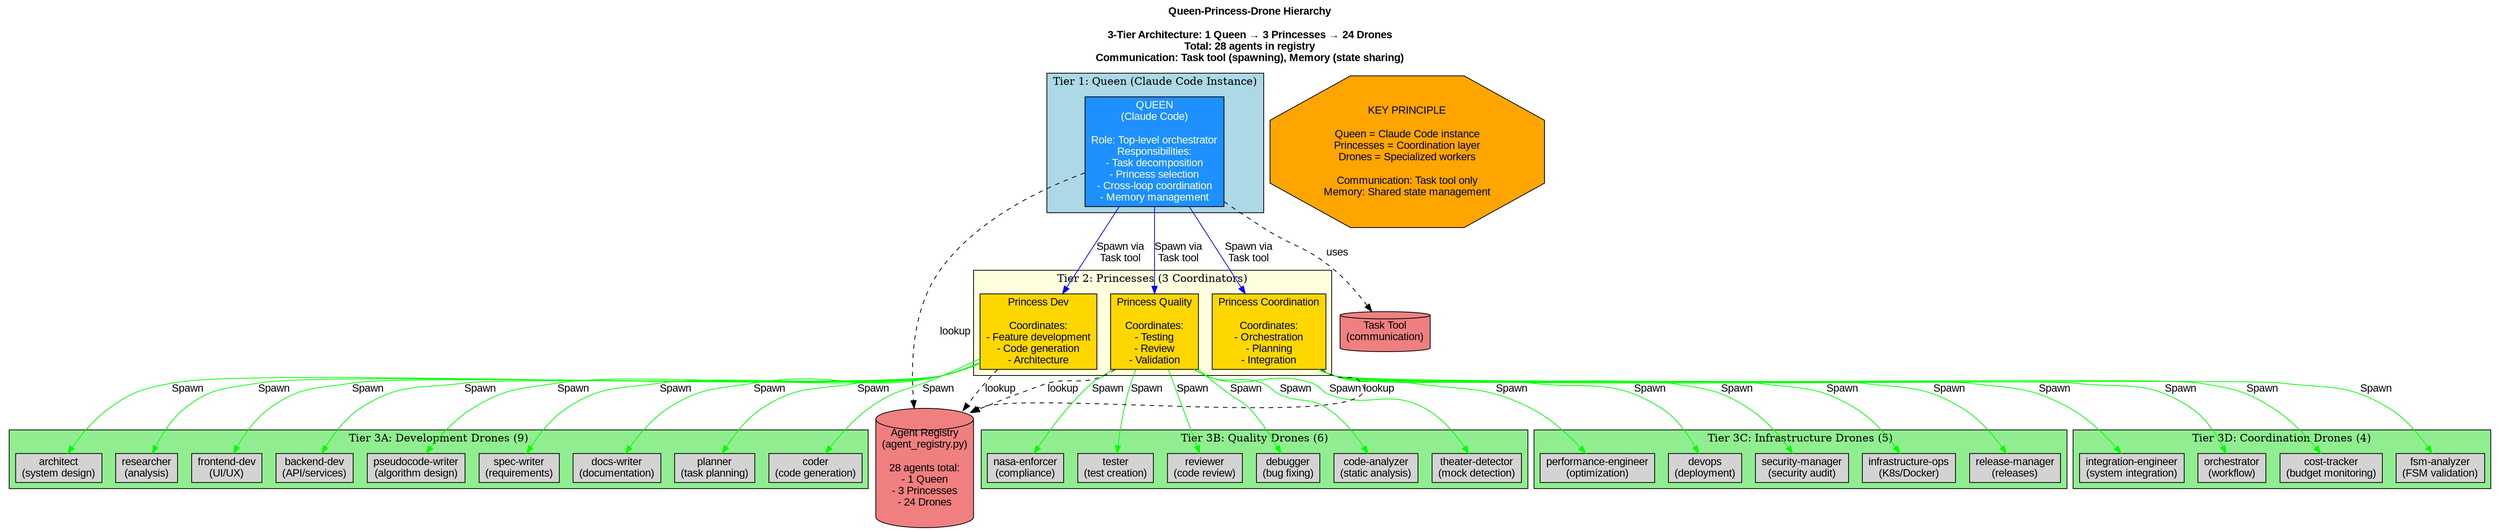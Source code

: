 digraph Queen_Princess_Drone_Hierarchy {
    rankdir=TB;
    compound=true;
    node [shape=box, style=filled, fontname="Arial"];
    edge [fontname="Arial"];

    // Queen Tier
    subgraph cluster_queen {
        label="Tier 1: Queen (Claude Code Instance)";
        fillcolor=lightblue;
        style=filled;

        queen [shape=box, label="QUEEN\n(Claude Code)\n\nRole: Top-level orchestrator\nResponsibilities:\n- Task decomposition\n- Princess selection\n- Cross-loop coordination\n- Memory management", fillcolor=dodgerblue, fontcolor=white];
    }

    // Princess Tier
    subgraph cluster_princess {
        label="Tier 2: Princesses (3 Coordinators)";
        fillcolor=lightyellow;
        style=filled;

        princess_dev [label="Princess Dev\n\nCoordinates:\n- Feature development\n- Code generation\n- Architecture", fillcolor=gold];
        princess_quality [label="Princess Quality\n\nCoordinates:\n- Testing\n- Review\n- Validation", fillcolor=gold];
        princess_coord [label="Princess Coordination\n\nCoordinates:\n- Orchestration\n- Planning\n- Integration", fillcolor=gold];
    }

    // Drone Tier - Development Drones
    subgraph cluster_drones_dev {
        label="Tier 3A: Development Drones (9)";
        fillcolor=lightgreen;
        style=filled;

        drone_coder [label="coder\n(code generation)"];
        drone_architect [label="architect\n(system design)"];
        drone_researcher [label="researcher\n(analysis)"];
        drone_frontend [label="frontend-dev\n(UI/UX)"];
        drone_backend [label="backend-dev\n(API/services)"];
        drone_pseudocode [label="pseudocode-writer\n(algorithm design)"];
        drone_spec [label="spec-writer\n(requirements)"];
        drone_docs [label="docs-writer\n(documentation)"];
        drone_planner [label="planner\n(task planning)"];
    }

    // Drone Tier - Quality Drones
    subgraph cluster_drones_quality {
        label="Tier 3B: Quality Drones (6)";
        fillcolor=lightgreen;
        style=filled;

        drone_tester [label="tester\n(test creation)"];
        drone_reviewer [label="reviewer\n(code review)"];
        drone_debugger [label="debugger\n(bug fixing)"];
        drone_analyzer [label="code-analyzer\n(static analysis)"];
        drone_theater [label="theater-detector\n(mock detection)"];
        drone_nasa [label="nasa-enforcer\n(compliance)"];
    }

    // Drone Tier - Infrastructure Drones
    subgraph cluster_drones_infra {
        label="Tier 3C: Infrastructure Drones (5)";
        fillcolor=lightgreen;
        style=filled;

        drone_devops [label="devops\n(deployment)"];
        drone_security [label="security-manager\n(security audit)"];
        drone_infra [label="infrastructure-ops\n(K8s/Docker)"];
        drone_release [label="release-manager\n(releases)"];
        drone_perf [label="performance-engineer\n(optimization)"];
    }

    // Drone Tier - Coordination Drones
    subgraph cluster_drones_coord {
        label="Tier 3D: Coordination Drones (4)";
        fillcolor=lightgreen;
        style=filled;

        drone_integration [label="integration-engineer\n(system integration)"];
        drone_orchestrator [label="orchestrator\n(workflow)"];
        drone_cost [label="cost-tracker\n(budget monitoring)"];
        drone_fsm [label="fsm-analyzer\n(FSM validation)"];
    }

    // Communication Flow
    queen -> princess_dev [label="Spawn via\nTask tool", color=blue];
    queen -> princess_quality [label="Spawn via\nTask tool", color=blue];
    queen -> princess_coord [label="Spawn via\nTask tool", color=blue];

    princess_dev -> drone_coder [label="Spawn", color=green];
    princess_dev -> drone_architect [label="Spawn", color=green];
    princess_dev -> drone_researcher [label="Spawn", color=green];
    princess_dev -> drone_frontend [label="Spawn", color=green];
    princess_dev -> drone_backend [label="Spawn", color=green];
    princess_dev -> drone_pseudocode [label="Spawn", color=green];
    princess_dev -> drone_spec [label="Spawn", color=green];
    princess_dev -> drone_docs [label="Spawn", color=green];
    princess_dev -> drone_planner [label="Spawn", color=green];

    princess_quality -> drone_tester [label="Spawn", color=green];
    princess_quality -> drone_reviewer [label="Spawn", color=green];
    princess_quality -> drone_debugger [label="Spawn", color=green];
    princess_quality -> drone_analyzer [label="Spawn", color=green];
    princess_quality -> drone_theater [label="Spawn", color=green];
    princess_quality -> drone_nasa [label="Spawn", color=green];

    princess_coord -> drone_orchestrator [label="Spawn", color=green];
    princess_coord -> drone_cost [label="Spawn", color=green];
    princess_coord -> drone_fsm [label="Spawn", color=green];
    princess_coord -> drone_devops [label="Spawn", color=green];
    princess_coord -> drone_security [label="Spawn", color=green];
    princess_coord -> drone_infra [label="Spawn", color=green];
    princess_coord -> drone_release [label="Spawn", color=green];
    princess_coord -> drone_perf [label="Spawn", color=green];
    princess_coord -> drone_integration [label="Spawn", color=green];

    // External references
    agent_registry [shape=cylinder, label="Agent Registry\n(agent_registry.py)\n\n28 agents total:\n- 1 Queen\n- 3 Princesses\n- 24 Drones", fillcolor=lightcoral];
    task_tool [shape=cylinder, label="Task Tool\n(communication)", fillcolor=lightcoral];

    queen -> agent_registry [style=dashed, label="lookup"];
    princess_dev -> agent_registry [style=dashed, label="lookup"];
    princess_quality -> agent_registry [style=dashed, label="lookup"];
    princess_coord -> agent_registry [style=dashed, label="lookup"];
    queen -> task_tool [style=dashed, label="uses"];

    // Key principle
    principle [shape=octagon, label="KEY PRINCIPLE\n\nQueen = Claude Code instance\nPrincesses = Coordination layer\nDrones = Specialized workers\n\nCommunication: Task tool only\nMemory: Shared state management", fillcolor=orange];

    // Metadata
    labelloc="t";
    label="Queen-Princess-Drone Hierarchy\n\n3-Tier Architecture: 1 Queen → 3 Princesses → 24 Drones\nTotal: 28 agents in registry\nCommunication: Task tool (spawning), Memory (state sharing)";
    fontsize=14;
    fontname="Arial Bold";
}
